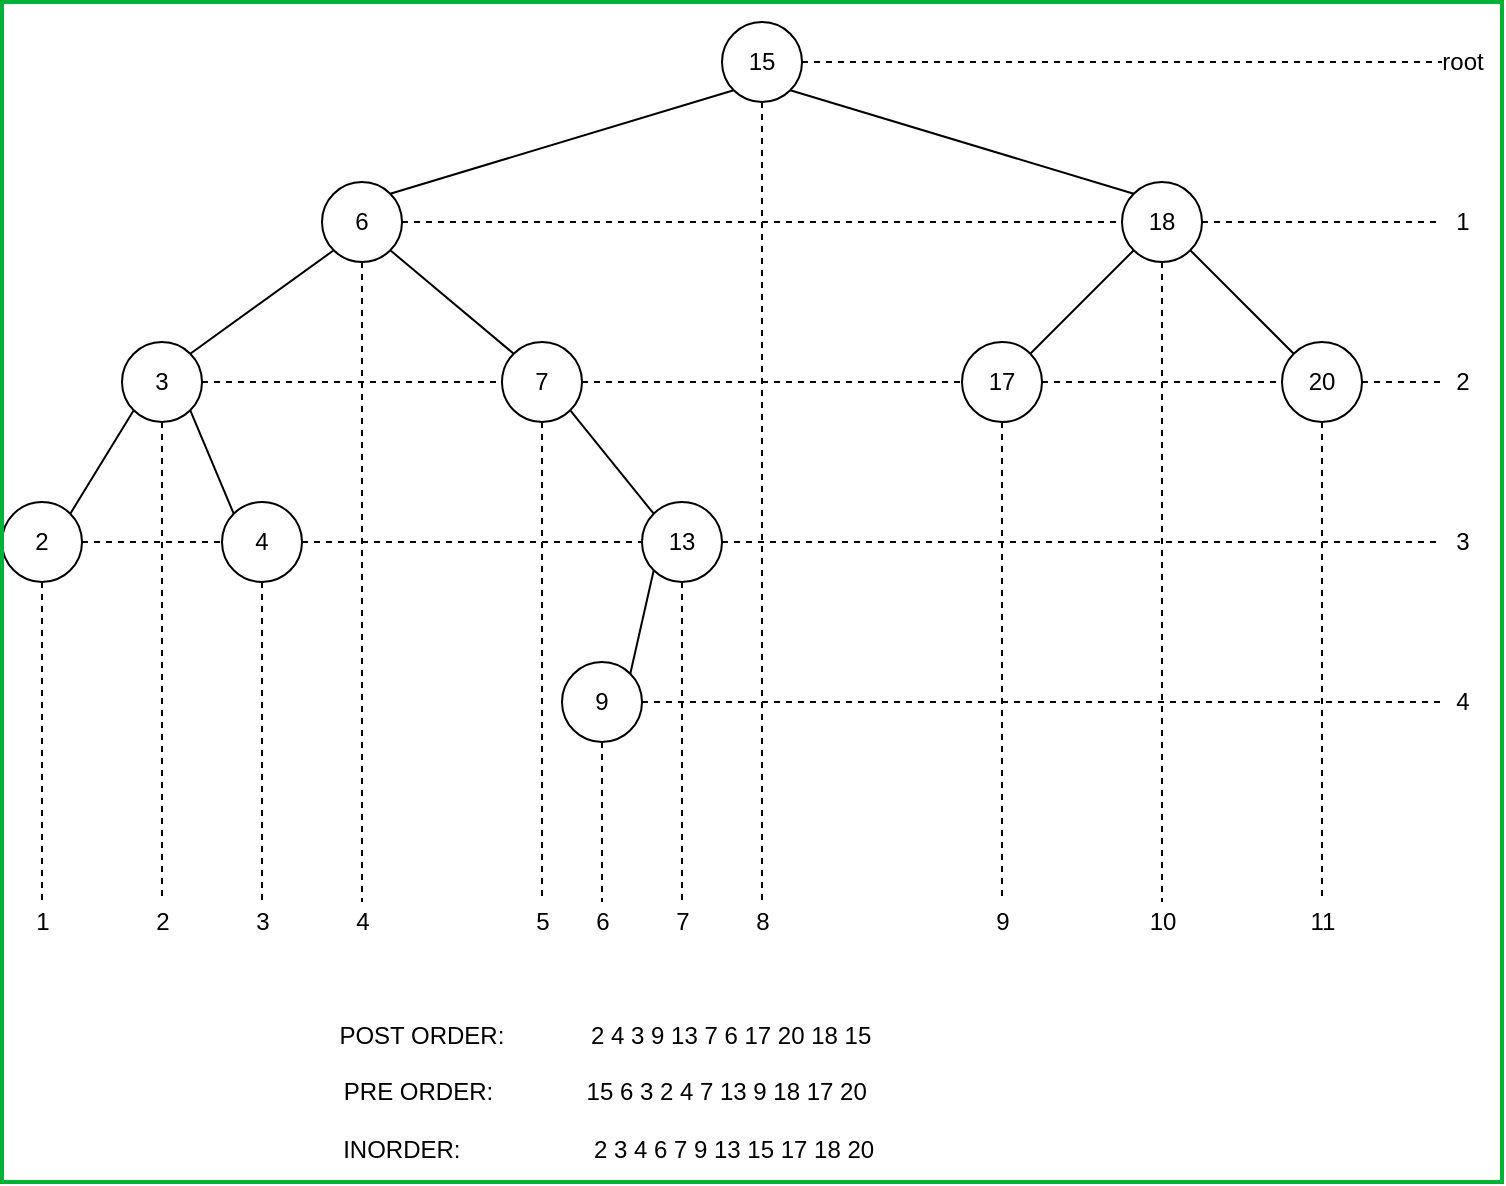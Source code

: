 <mxfile version="13.9.9" type="device"><diagram id="n5Vc0CoH66dO4iMhvPrU" name="Page-1"><mxGraphModel dx="2044" dy="763" grid="1" gridSize="10" guides="1" tooltips="1" connect="1" arrows="1" fold="1" page="1" pageScale="1" pageWidth="827" pageHeight="1169" math="0" shadow="0"><root><mxCell id="0"/><mxCell id="1" parent="0"/><mxCell id="zfCC0Ll1Hu1SvcEH7ANG-19" style="edgeStyle=orthogonalEdgeStyle;rounded=0;orthogonalLoop=1;jettySize=auto;html=1;exitX=0.5;exitY=1;exitDx=0;exitDy=0;dashed=1;endArrow=none;endFill=0;" edge="1" parent="1" source="zfCC0Ll1Hu1SvcEH7ANG-1"><mxGeometry relative="1" as="geometry"><mxPoint x="380" y="480" as="targetPoint"/></mxGeometry></mxCell><mxCell id="zfCC0Ll1Hu1SvcEH7ANG-23" style="rounded=0;orthogonalLoop=1;jettySize=auto;html=1;exitX=0;exitY=1;exitDx=0;exitDy=0;entryX=1;entryY=0;entryDx=0;entryDy=0;endArrow=none;endFill=0;" edge="1" parent="1" source="zfCC0Ll1Hu1SvcEH7ANG-1" target="zfCC0Ll1Hu1SvcEH7ANG-5"><mxGeometry relative="1" as="geometry"/></mxCell><mxCell id="zfCC0Ll1Hu1SvcEH7ANG-24" style="edgeStyle=none;rounded=0;orthogonalLoop=1;jettySize=auto;html=1;exitX=1;exitY=1;exitDx=0;exitDy=0;entryX=0;entryY=0;entryDx=0;entryDy=0;endArrow=none;endFill=0;" edge="1" parent="1" source="zfCC0Ll1Hu1SvcEH7ANG-1" target="zfCC0Ll1Hu1SvcEH7ANG-4"><mxGeometry relative="1" as="geometry"/></mxCell><mxCell id="zfCC0Ll1Hu1SvcEH7ANG-33" style="edgeStyle=none;rounded=0;orthogonalLoop=1;jettySize=auto;html=1;exitX=1;exitY=0.5;exitDx=0;exitDy=0;endArrow=none;endFill=0;dashed=1;" edge="1" parent="1" source="zfCC0Ll1Hu1SvcEH7ANG-1"><mxGeometry relative="1" as="geometry"><mxPoint x="720" y="60" as="targetPoint"/></mxGeometry></mxCell><mxCell id="zfCC0Ll1Hu1SvcEH7ANG-1" value="15" style="ellipse;whiteSpace=wrap;html=1;aspect=fixed;" vertex="1" parent="1"><mxGeometry x="360" y="40" width="40" height="40" as="geometry"/></mxCell><mxCell id="zfCC0Ll1Hu1SvcEH7ANG-16" style="edgeStyle=orthogonalEdgeStyle;rounded=0;orthogonalLoop=1;jettySize=auto;html=1;exitX=0.5;exitY=1;exitDx=0;exitDy=0;dashed=1;endArrow=none;endFill=0;" edge="1" parent="1" source="zfCC0Ll1Hu1SvcEH7ANG-2"><mxGeometry relative="1" as="geometry"><mxPoint x="270" y="480" as="targetPoint"/></mxGeometry></mxCell><mxCell id="zfCC0Ll1Hu1SvcEH7ANG-31" style="edgeStyle=none;rounded=0;orthogonalLoop=1;jettySize=auto;html=1;exitX=1;exitY=1;exitDx=0;exitDy=0;entryX=0;entryY=0;entryDx=0;entryDy=0;endArrow=none;endFill=0;" edge="1" parent="1" source="zfCC0Ll1Hu1SvcEH7ANG-2" target="zfCC0Ll1Hu1SvcEH7ANG-9"><mxGeometry relative="1" as="geometry"/></mxCell><mxCell id="zfCC0Ll1Hu1SvcEH7ANG-37" style="edgeStyle=none;rounded=0;orthogonalLoop=1;jettySize=auto;html=1;exitX=1;exitY=0.5;exitDx=0;exitDy=0;entryX=0;entryY=0.5;entryDx=0;entryDy=0;dashed=1;endArrow=none;endFill=0;" edge="1" parent="1" source="zfCC0Ll1Hu1SvcEH7ANG-2" target="zfCC0Ll1Hu1SvcEH7ANG-10"><mxGeometry relative="1" as="geometry"/></mxCell><mxCell id="zfCC0Ll1Hu1SvcEH7ANG-2" value="7" style="ellipse;whiteSpace=wrap;html=1;aspect=fixed;" vertex="1" parent="1"><mxGeometry x="250" y="200" width="40" height="40" as="geometry"/></mxCell><mxCell id="zfCC0Ll1Hu1SvcEH7ANG-13" style="edgeStyle=orthogonalEdgeStyle;rounded=0;orthogonalLoop=1;jettySize=auto;html=1;exitX=0.5;exitY=1;exitDx=0;exitDy=0;dashed=1;endArrow=none;endFill=0;" edge="1" parent="1" source="zfCC0Ll1Hu1SvcEH7ANG-3"><mxGeometry relative="1" as="geometry"><mxPoint x="80" y="480" as="targetPoint"/></mxGeometry></mxCell><mxCell id="zfCC0Ll1Hu1SvcEH7ANG-29" style="edgeStyle=none;rounded=0;orthogonalLoop=1;jettySize=auto;html=1;exitX=0;exitY=1;exitDx=0;exitDy=0;entryX=1;entryY=0;entryDx=0;entryDy=0;endArrow=none;endFill=0;" edge="1" parent="1" source="zfCC0Ll1Hu1SvcEH7ANG-3" target="zfCC0Ll1Hu1SvcEH7ANG-8"><mxGeometry relative="1" as="geometry"/></mxCell><mxCell id="zfCC0Ll1Hu1SvcEH7ANG-30" style="edgeStyle=none;rounded=0;orthogonalLoop=1;jettySize=auto;html=1;exitX=1;exitY=1;exitDx=0;exitDy=0;entryX=0;entryY=0;entryDx=0;entryDy=0;endArrow=none;endFill=0;" edge="1" parent="1" source="zfCC0Ll1Hu1SvcEH7ANG-3" target="zfCC0Ll1Hu1SvcEH7ANG-7"><mxGeometry relative="1" as="geometry"/></mxCell><mxCell id="zfCC0Ll1Hu1SvcEH7ANG-36" style="edgeStyle=none;rounded=0;orthogonalLoop=1;jettySize=auto;html=1;exitX=1;exitY=0.5;exitDx=0;exitDy=0;entryX=0;entryY=0.5;entryDx=0;entryDy=0;dashed=1;endArrow=none;endFill=0;" edge="1" parent="1" source="zfCC0Ll1Hu1SvcEH7ANG-3" target="zfCC0Ll1Hu1SvcEH7ANG-2"><mxGeometry relative="1" as="geometry"/></mxCell><mxCell id="zfCC0Ll1Hu1SvcEH7ANG-3" value="3" style="ellipse;whiteSpace=wrap;html=1;aspect=fixed;" vertex="1" parent="1"><mxGeometry x="60" y="200" width="40" height="40" as="geometry"/></mxCell><mxCell id="zfCC0Ll1Hu1SvcEH7ANG-21" style="edgeStyle=orthogonalEdgeStyle;rounded=0;orthogonalLoop=1;jettySize=auto;html=1;exitX=0.5;exitY=1;exitDx=0;exitDy=0;dashed=1;endArrow=none;endFill=0;" edge="1" parent="1" source="zfCC0Ll1Hu1SvcEH7ANG-4"><mxGeometry relative="1" as="geometry"><mxPoint x="580" y="480" as="targetPoint"/></mxGeometry></mxCell><mxCell id="zfCC0Ll1Hu1SvcEH7ANG-25" style="edgeStyle=none;rounded=0;orthogonalLoop=1;jettySize=auto;html=1;exitX=0;exitY=1;exitDx=0;exitDy=0;entryX=1;entryY=0;entryDx=0;entryDy=0;endArrow=none;endFill=0;" edge="1" parent="1" source="zfCC0Ll1Hu1SvcEH7ANG-4" target="zfCC0Ll1Hu1SvcEH7ANG-10"><mxGeometry relative="1" as="geometry"/></mxCell><mxCell id="zfCC0Ll1Hu1SvcEH7ANG-26" style="edgeStyle=none;rounded=0;orthogonalLoop=1;jettySize=auto;html=1;exitX=1;exitY=1;exitDx=0;exitDy=0;entryX=0;entryY=0;entryDx=0;entryDy=0;endArrow=none;endFill=0;" edge="1" parent="1" source="zfCC0Ll1Hu1SvcEH7ANG-4" target="zfCC0Ll1Hu1SvcEH7ANG-11"><mxGeometry relative="1" as="geometry"/></mxCell><mxCell id="zfCC0Ll1Hu1SvcEH7ANG-35" style="edgeStyle=none;rounded=0;orthogonalLoop=1;jettySize=auto;html=1;exitX=1;exitY=0.5;exitDx=0;exitDy=0;dashed=1;endArrow=none;endFill=0;" edge="1" parent="1" source="zfCC0Ll1Hu1SvcEH7ANG-4"><mxGeometry relative="1" as="geometry"><mxPoint x="720" y="140" as="targetPoint"/></mxGeometry></mxCell><mxCell id="zfCC0Ll1Hu1SvcEH7ANG-4" value="18" style="ellipse;whiteSpace=wrap;html=1;aspect=fixed;" vertex="1" parent="1"><mxGeometry x="560" y="120" width="40" height="40" as="geometry"/></mxCell><mxCell id="zfCC0Ll1Hu1SvcEH7ANG-15" style="edgeStyle=orthogonalEdgeStyle;rounded=0;orthogonalLoop=1;jettySize=auto;html=1;exitX=0.5;exitY=1;exitDx=0;exitDy=0;dashed=1;endArrow=none;endFill=0;" edge="1" parent="1" source="zfCC0Ll1Hu1SvcEH7ANG-5"><mxGeometry relative="1" as="geometry"><mxPoint x="180" y="480" as="targetPoint"/></mxGeometry></mxCell><mxCell id="zfCC0Ll1Hu1SvcEH7ANG-27" style="edgeStyle=none;rounded=0;orthogonalLoop=1;jettySize=auto;html=1;exitX=1;exitY=1;exitDx=0;exitDy=0;entryX=0;entryY=0;entryDx=0;entryDy=0;endArrow=none;endFill=0;" edge="1" parent="1" source="zfCC0Ll1Hu1SvcEH7ANG-5" target="zfCC0Ll1Hu1SvcEH7ANG-2"><mxGeometry relative="1" as="geometry"/></mxCell><mxCell id="zfCC0Ll1Hu1SvcEH7ANG-28" style="edgeStyle=none;rounded=0;orthogonalLoop=1;jettySize=auto;html=1;exitX=0;exitY=1;exitDx=0;exitDy=0;entryX=1;entryY=0;entryDx=0;entryDy=0;endArrow=none;endFill=0;" edge="1" parent="1" source="zfCC0Ll1Hu1SvcEH7ANG-5" target="zfCC0Ll1Hu1SvcEH7ANG-3"><mxGeometry relative="1" as="geometry"/></mxCell><mxCell id="zfCC0Ll1Hu1SvcEH7ANG-34" style="edgeStyle=none;rounded=0;orthogonalLoop=1;jettySize=auto;html=1;exitX=1;exitY=0.5;exitDx=0;exitDy=0;dashed=1;endArrow=none;endFill=0;" edge="1" parent="1" source="zfCC0Ll1Hu1SvcEH7ANG-5"><mxGeometry relative="1" as="geometry"><mxPoint x="560" y="140" as="targetPoint"/></mxGeometry></mxCell><mxCell id="zfCC0Ll1Hu1SvcEH7ANG-5" value="6" style="ellipse;whiteSpace=wrap;html=1;aspect=fixed;" vertex="1" parent="1"><mxGeometry x="160" y="120" width="40" height="40" as="geometry"/></mxCell><mxCell id="zfCC0Ll1Hu1SvcEH7ANG-17" style="edgeStyle=orthogonalEdgeStyle;rounded=0;orthogonalLoop=1;jettySize=auto;html=1;exitX=0.5;exitY=1;exitDx=0;exitDy=0;dashed=1;endArrow=none;endFill=0;" edge="1" parent="1" source="zfCC0Ll1Hu1SvcEH7ANG-6"><mxGeometry relative="1" as="geometry"><mxPoint x="300" y="480" as="targetPoint"/></mxGeometry></mxCell><mxCell id="zfCC0Ll1Hu1SvcEH7ANG-43" style="edgeStyle=none;rounded=0;orthogonalLoop=1;jettySize=auto;html=1;exitX=1;exitY=0.5;exitDx=0;exitDy=0;dashed=1;endArrow=none;endFill=0;" edge="1" parent="1" source="zfCC0Ll1Hu1SvcEH7ANG-6"><mxGeometry relative="1" as="geometry"><mxPoint x="720" y="380" as="targetPoint"/></mxGeometry></mxCell><mxCell id="zfCC0Ll1Hu1SvcEH7ANG-6" value="9" style="ellipse;whiteSpace=wrap;html=1;aspect=fixed;" vertex="1" parent="1"><mxGeometry x="280" y="360" width="40" height="40" as="geometry"/></mxCell><mxCell id="zfCC0Ll1Hu1SvcEH7ANG-14" style="edgeStyle=orthogonalEdgeStyle;rounded=0;orthogonalLoop=1;jettySize=auto;html=1;exitX=0.5;exitY=1;exitDx=0;exitDy=0;dashed=1;endArrow=none;endFill=0;" edge="1" parent="1" source="zfCC0Ll1Hu1SvcEH7ANG-7"><mxGeometry relative="1" as="geometry"><mxPoint x="130" y="480" as="targetPoint"/></mxGeometry></mxCell><mxCell id="zfCC0Ll1Hu1SvcEH7ANG-41" style="edgeStyle=none;rounded=0;orthogonalLoop=1;jettySize=auto;html=1;exitX=1;exitY=0.5;exitDx=0;exitDy=0;entryX=0;entryY=0.5;entryDx=0;entryDy=0;dashed=1;endArrow=none;endFill=0;" edge="1" parent="1" source="zfCC0Ll1Hu1SvcEH7ANG-7" target="zfCC0Ll1Hu1SvcEH7ANG-9"><mxGeometry relative="1" as="geometry"/></mxCell><mxCell id="zfCC0Ll1Hu1SvcEH7ANG-7" value="4" style="ellipse;whiteSpace=wrap;html=1;aspect=fixed;" vertex="1" parent="1"><mxGeometry x="110" y="280" width="40" height="40" as="geometry"/></mxCell><mxCell id="zfCC0Ll1Hu1SvcEH7ANG-12" style="edgeStyle=orthogonalEdgeStyle;rounded=0;orthogonalLoop=1;jettySize=auto;html=1;exitX=0.5;exitY=1;exitDx=0;exitDy=0;endArrow=none;endFill=0;dashed=1;" edge="1" parent="1" source="zfCC0Ll1Hu1SvcEH7ANG-8"><mxGeometry relative="1" as="geometry"><mxPoint x="20" y="480" as="targetPoint"/></mxGeometry></mxCell><mxCell id="zfCC0Ll1Hu1SvcEH7ANG-40" style="edgeStyle=none;rounded=0;orthogonalLoop=1;jettySize=auto;html=1;exitX=1;exitY=0.5;exitDx=0;exitDy=0;entryX=0;entryY=0.5;entryDx=0;entryDy=0;dashed=1;endArrow=none;endFill=0;" edge="1" parent="1" source="zfCC0Ll1Hu1SvcEH7ANG-8" target="zfCC0Ll1Hu1SvcEH7ANG-7"><mxGeometry relative="1" as="geometry"/></mxCell><mxCell id="zfCC0Ll1Hu1SvcEH7ANG-8" value="2" style="ellipse;whiteSpace=wrap;html=1;aspect=fixed;" vertex="1" parent="1"><mxGeometry y="280" width="40" height="40" as="geometry"/></mxCell><mxCell id="zfCC0Ll1Hu1SvcEH7ANG-18" style="edgeStyle=orthogonalEdgeStyle;rounded=0;orthogonalLoop=1;jettySize=auto;html=1;exitX=0.5;exitY=1;exitDx=0;exitDy=0;dashed=1;endArrow=none;endFill=0;" edge="1" parent="1" source="zfCC0Ll1Hu1SvcEH7ANG-9"><mxGeometry relative="1" as="geometry"><mxPoint x="340" y="480" as="targetPoint"/></mxGeometry></mxCell><mxCell id="zfCC0Ll1Hu1SvcEH7ANG-32" style="edgeStyle=none;rounded=0;orthogonalLoop=1;jettySize=auto;html=1;exitX=0;exitY=1;exitDx=0;exitDy=0;entryX=1;entryY=0;entryDx=0;entryDy=0;endArrow=none;endFill=0;" edge="1" parent="1" source="zfCC0Ll1Hu1SvcEH7ANG-9" target="zfCC0Ll1Hu1SvcEH7ANG-6"><mxGeometry relative="1" as="geometry"/></mxCell><mxCell id="zfCC0Ll1Hu1SvcEH7ANG-42" style="edgeStyle=none;rounded=0;orthogonalLoop=1;jettySize=auto;html=1;exitX=1;exitY=0.5;exitDx=0;exitDy=0;dashed=1;endArrow=none;endFill=0;" edge="1" parent="1" source="zfCC0Ll1Hu1SvcEH7ANG-9"><mxGeometry relative="1" as="geometry"><mxPoint x="720" y="300" as="targetPoint"/></mxGeometry></mxCell><mxCell id="zfCC0Ll1Hu1SvcEH7ANG-9" value="13" style="ellipse;whiteSpace=wrap;html=1;aspect=fixed;" vertex="1" parent="1"><mxGeometry x="320" y="280" width="40" height="40" as="geometry"/></mxCell><mxCell id="zfCC0Ll1Hu1SvcEH7ANG-20" style="edgeStyle=orthogonalEdgeStyle;rounded=0;orthogonalLoop=1;jettySize=auto;html=1;exitX=0.5;exitY=1;exitDx=0;exitDy=0;dashed=1;endArrow=none;endFill=0;" edge="1" parent="1" source="zfCC0Ll1Hu1SvcEH7ANG-10"><mxGeometry relative="1" as="geometry"><mxPoint x="500" y="480" as="targetPoint"/></mxGeometry></mxCell><mxCell id="zfCC0Ll1Hu1SvcEH7ANG-38" style="edgeStyle=none;rounded=0;orthogonalLoop=1;jettySize=auto;html=1;exitX=1;exitY=0.5;exitDx=0;exitDy=0;entryX=0;entryY=0.5;entryDx=0;entryDy=0;dashed=1;endArrow=none;endFill=0;" edge="1" parent="1" source="zfCC0Ll1Hu1SvcEH7ANG-10" target="zfCC0Ll1Hu1SvcEH7ANG-11"><mxGeometry relative="1" as="geometry"/></mxCell><mxCell id="zfCC0Ll1Hu1SvcEH7ANG-10" value="17" style="ellipse;whiteSpace=wrap;html=1;aspect=fixed;" vertex="1" parent="1"><mxGeometry x="480" y="200" width="40" height="40" as="geometry"/></mxCell><mxCell id="zfCC0Ll1Hu1SvcEH7ANG-22" style="edgeStyle=orthogonalEdgeStyle;rounded=0;orthogonalLoop=1;jettySize=auto;html=1;exitX=0.5;exitY=1;exitDx=0;exitDy=0;dashed=1;endArrow=none;endFill=0;" edge="1" parent="1" source="zfCC0Ll1Hu1SvcEH7ANG-11"><mxGeometry relative="1" as="geometry"><mxPoint x="660" y="480" as="targetPoint"/></mxGeometry></mxCell><mxCell id="zfCC0Ll1Hu1SvcEH7ANG-39" style="edgeStyle=none;rounded=0;orthogonalLoop=1;jettySize=auto;html=1;exitX=1;exitY=0.5;exitDx=0;exitDy=0;dashed=1;endArrow=none;endFill=0;" edge="1" parent="1" source="zfCC0Ll1Hu1SvcEH7ANG-11"><mxGeometry relative="1" as="geometry"><mxPoint x="720" y="220" as="targetPoint"/></mxGeometry></mxCell><mxCell id="zfCC0Ll1Hu1SvcEH7ANG-11" value="20" style="ellipse;whiteSpace=wrap;html=1;aspect=fixed;" vertex="1" parent="1"><mxGeometry x="640" y="200" width="40" height="40" as="geometry"/></mxCell><mxCell id="zfCC0Ll1Hu1SvcEH7ANG-44" value="root" style="text;html=1;align=center;verticalAlign=middle;resizable=0;points=[];autosize=1;" vertex="1" parent="1"><mxGeometry x="710" y="50" width="40" height="20" as="geometry"/></mxCell><mxCell id="zfCC0Ll1Hu1SvcEH7ANG-45" value="1" style="text;html=1;align=center;verticalAlign=middle;resizable=0;points=[];autosize=1;" vertex="1" parent="1"><mxGeometry x="720" y="130" width="20" height="20" as="geometry"/></mxCell><mxCell id="zfCC0Ll1Hu1SvcEH7ANG-46" value="2" style="text;html=1;align=center;verticalAlign=middle;resizable=0;points=[];autosize=1;" vertex="1" parent="1"><mxGeometry x="720" y="210" width="20" height="20" as="geometry"/></mxCell><mxCell id="zfCC0Ll1Hu1SvcEH7ANG-49" value="3" style="text;html=1;align=center;verticalAlign=middle;resizable=0;points=[];autosize=1;" vertex="1" parent="1"><mxGeometry x="720" y="290" width="20" height="20" as="geometry"/></mxCell><mxCell id="zfCC0Ll1Hu1SvcEH7ANG-50" value="4" style="text;html=1;align=center;verticalAlign=middle;resizable=0;points=[];autosize=1;" vertex="1" parent="1"><mxGeometry x="720" y="370" width="20" height="20" as="geometry"/></mxCell><mxCell id="zfCC0Ll1Hu1SvcEH7ANG-51" value="1" style="text;html=1;align=center;verticalAlign=middle;resizable=0;points=[];autosize=1;" vertex="1" parent="1"><mxGeometry x="10" y="480" width="20" height="20" as="geometry"/></mxCell><mxCell id="zfCC0Ll1Hu1SvcEH7ANG-52" value="2" style="text;html=1;align=center;verticalAlign=middle;resizable=0;points=[];autosize=1;" vertex="1" parent="1"><mxGeometry x="70" y="480" width="20" height="20" as="geometry"/></mxCell><mxCell id="zfCC0Ll1Hu1SvcEH7ANG-53" value="3" style="text;html=1;align=center;verticalAlign=middle;resizable=0;points=[];autosize=1;" vertex="1" parent="1"><mxGeometry x="120" y="480" width="20" height="20" as="geometry"/></mxCell><mxCell id="zfCC0Ll1Hu1SvcEH7ANG-54" value="4" style="text;html=1;align=center;verticalAlign=middle;resizable=0;points=[];autosize=1;" vertex="1" parent="1"><mxGeometry x="170" y="480" width="20" height="20" as="geometry"/></mxCell><mxCell id="zfCC0Ll1Hu1SvcEH7ANG-55" value="5" style="text;html=1;align=center;verticalAlign=middle;resizable=0;points=[];autosize=1;" vertex="1" parent="1"><mxGeometry x="260" y="480" width="20" height="20" as="geometry"/></mxCell><mxCell id="zfCC0Ll1Hu1SvcEH7ANG-56" value="6" style="text;html=1;align=center;verticalAlign=middle;resizable=0;points=[];autosize=1;" vertex="1" parent="1"><mxGeometry x="290" y="480" width="20" height="20" as="geometry"/></mxCell><mxCell id="zfCC0Ll1Hu1SvcEH7ANG-57" value="7" style="text;html=1;align=center;verticalAlign=middle;resizable=0;points=[];autosize=1;" vertex="1" parent="1"><mxGeometry x="330" y="480" width="20" height="20" as="geometry"/></mxCell><mxCell id="zfCC0Ll1Hu1SvcEH7ANG-58" value="8" style="text;html=1;align=center;verticalAlign=middle;resizable=0;points=[];autosize=1;" vertex="1" parent="1"><mxGeometry x="370" y="480" width="20" height="20" as="geometry"/></mxCell><mxCell id="zfCC0Ll1Hu1SvcEH7ANG-59" value="9" style="text;html=1;align=center;verticalAlign=middle;resizable=0;points=[];autosize=1;" vertex="1" parent="1"><mxGeometry x="490" y="480" width="20" height="20" as="geometry"/></mxCell><mxCell id="zfCC0Ll1Hu1SvcEH7ANG-60" value="10" style="text;html=1;align=center;verticalAlign=middle;resizable=0;points=[];autosize=1;" vertex="1" parent="1"><mxGeometry x="565" y="480" width="30" height="20" as="geometry"/></mxCell><mxCell id="zfCC0Ll1Hu1SvcEH7ANG-61" value="11" style="text;html=1;align=center;verticalAlign=middle;resizable=0;points=[];autosize=1;" vertex="1" parent="1"><mxGeometry x="645" y="480" width="30" height="20" as="geometry"/></mxCell><mxCell id="zfCC0Ll1Hu1SvcEH7ANG-62" value="&amp;nbsp; &amp;nbsp; POST ORDER:&amp;nbsp; &amp;nbsp; &amp;nbsp; &amp;nbsp; &amp;nbsp; &amp;nbsp; &amp;nbsp;2 4 3 9 13 7 6 17 20 18 15&lt;br&gt;&lt;br&gt;&amp;nbsp; &amp;nbsp; PRE ORDER:&amp;nbsp; &amp;nbsp; &amp;nbsp; &amp;nbsp; &amp;nbsp; &amp;nbsp; &amp;nbsp; 15 6 3 2 4 7 13 9 18 17 20&lt;br&gt;&lt;br&gt;&amp;nbsp; &amp;nbsp; &amp;nbsp;INORDER:&amp;nbsp; &amp;nbsp; &amp;nbsp; &amp;nbsp; &amp;nbsp; &amp;nbsp; &amp;nbsp; &amp;nbsp; &amp;nbsp; &amp;nbsp; 2 3 4 6 7 9 13 15 17 18 20" style="text;html=1;strokeColor=none;fillColor=none;align=center;verticalAlign=middle;whiteSpace=wrap;rounded=0;" vertex="1" parent="1"><mxGeometry x="40" y="530" width="510" height="90" as="geometry"/></mxCell><mxCell id="zfCC0Ll1Hu1SvcEH7ANG-63" value="" style="rounded=0;whiteSpace=wrap;html=1;fillColor=none;strokeColor=#00B336;strokeWidth=2;" vertex="1" parent="1"><mxGeometry y="30" width="750" height="590" as="geometry"/></mxCell></root></mxGraphModel></diagram></mxfile>
